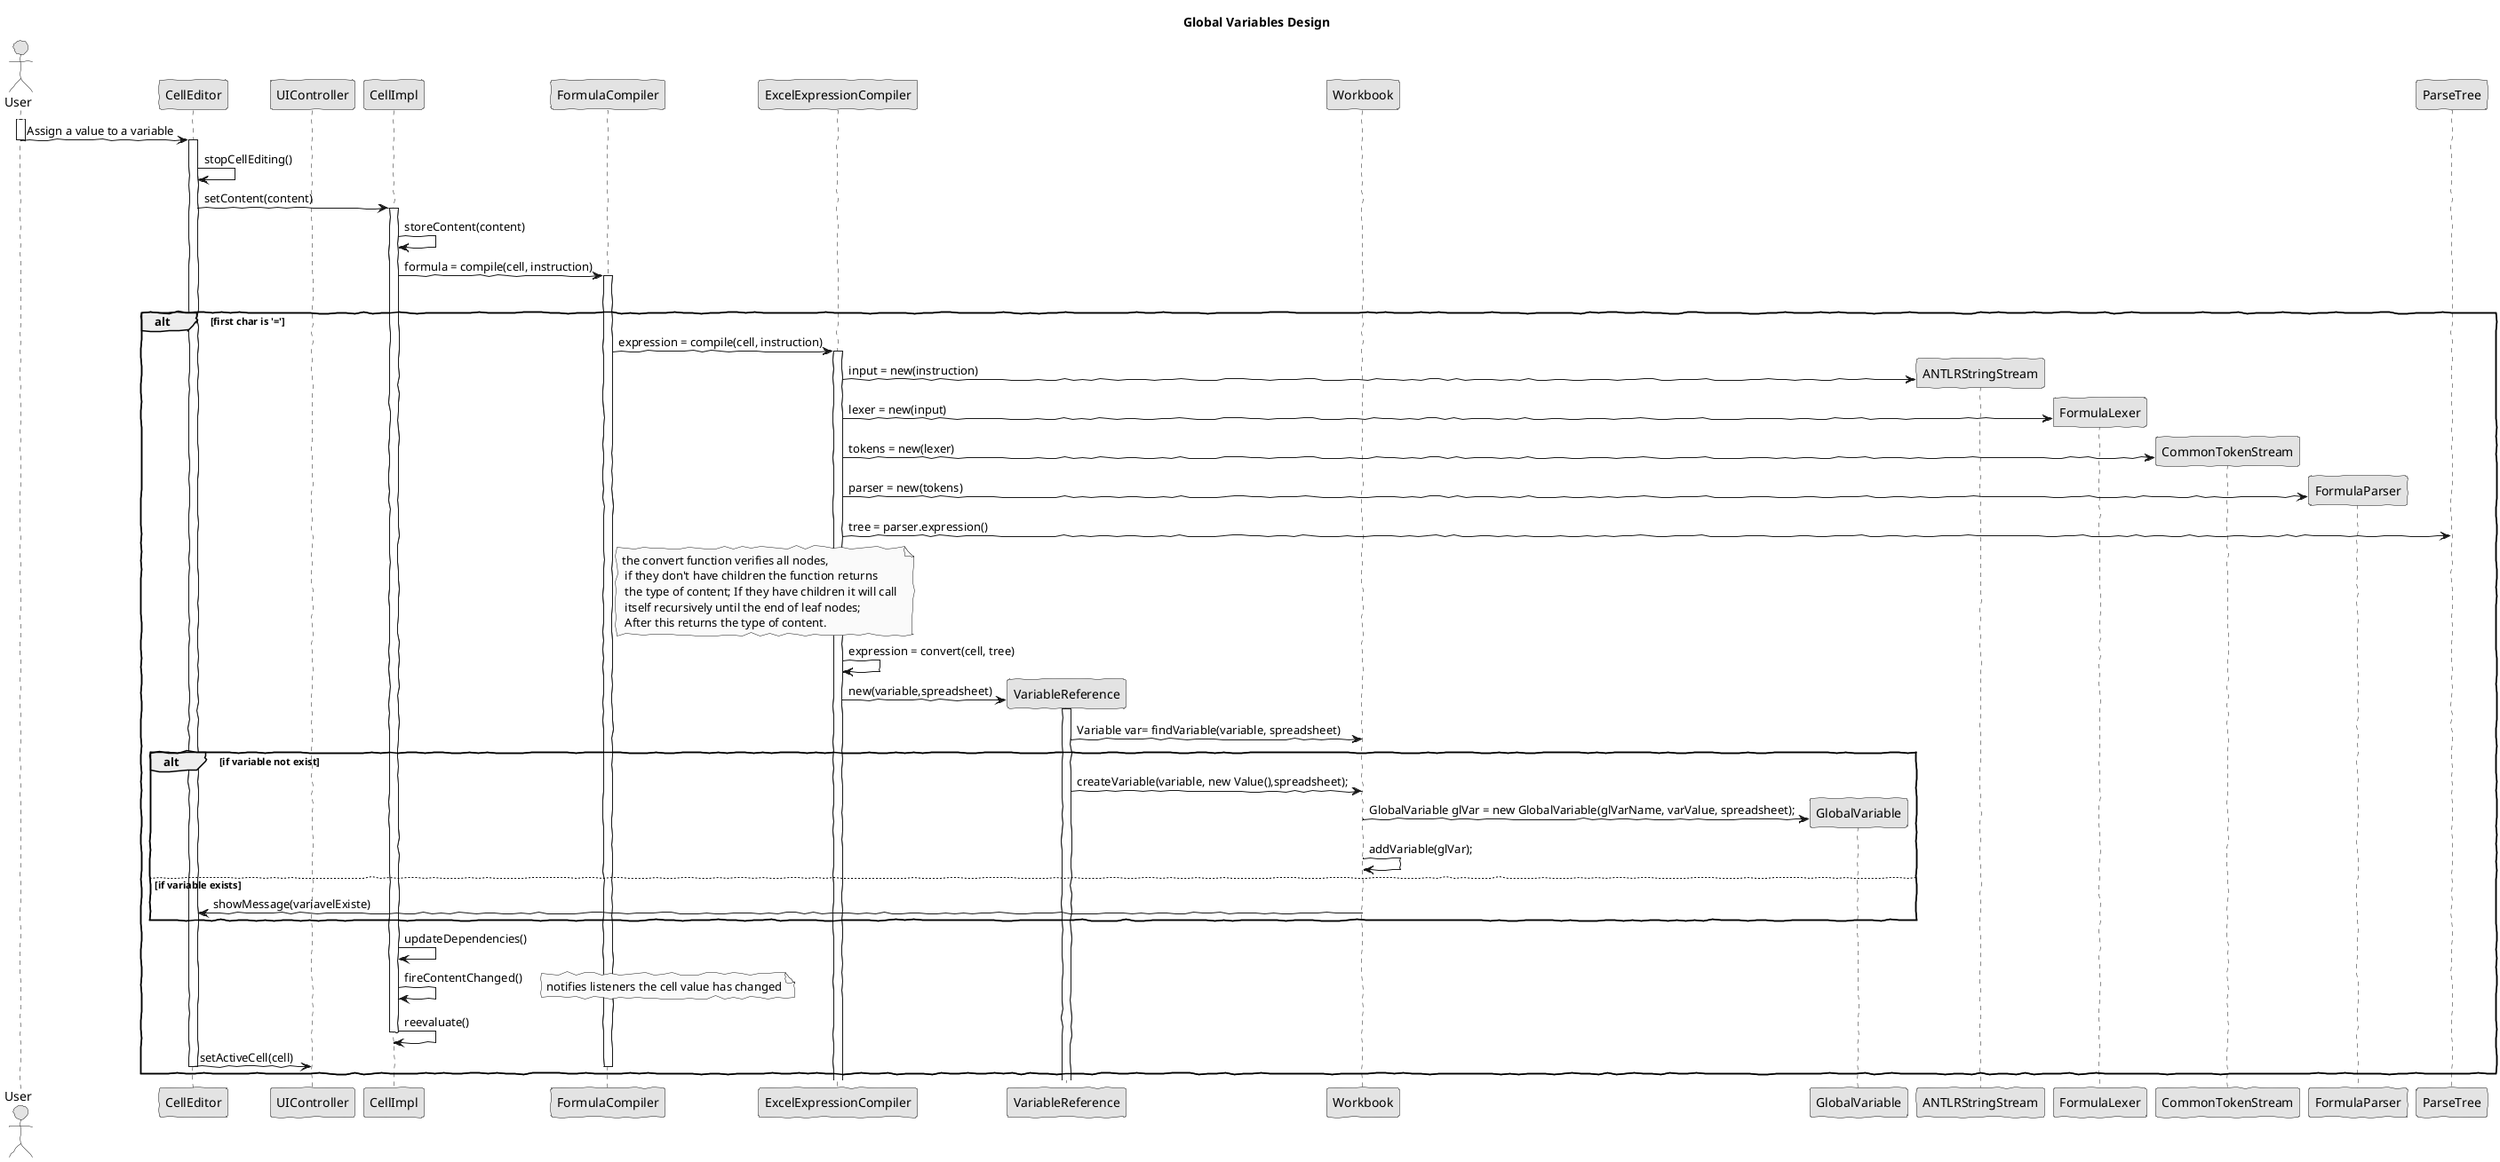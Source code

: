 @startuml lang02_02_design.png
skinparam handwritten true
skinparam monochrome true
skinparam packageStyle rect
skinparam defaultFontName FG Virgil
skinparam shadowing false

title Global Variables Design

actor User
participant "CellEditor" as UICE
participant "UIController" as UICTRL
participant "CellImpl" as CI
participant "FormulaCompiler" as FC
participant "ExcelExpressionCompiler" as EXCEL
participant "VariableReference" as VARREF
participant "Workbook" as WORKB
participant "GlobalVariable" as GLVAR
participant "ANTLRStringStream" as ANT
participant "FormulaLexer" as LEX
participant "CommonTokenStream" as CTS
participant "FormulaParser" as PARS
participant "ParseTree" as TREE


activate User
User ->UICE : Assign a value to a variable
deactivate User

activate UICE

UICE ->UICE : stopCellEditing()
UICE ->CI : setContent(content)

activate CI
CI -> CI : storeContent(content)
CI -> FC : formula = compile(cell, instruction)

activate FC
	loop for each ExpressionCompiler
	alt first char is '='
	FC -> EXCEL : expression = compile(cell, instruction)
	create ANT
	activate EXCEL
	EXCEL -> ANT : input = new(instruction)
	create LEX
	EXCEL -> LEX : lexer = new(input)
	create CTS
	EXCEL -> CTS : tokens = new(lexer)
	create PARS
	EXCEL -> PARS : parser = new(tokens)
	EXCEL -> TREE : tree = parser.expression()
	note right of FC : the convert function verifies all nodes,\n if they don't have children the function returns\n the type of content; If they have children it will call \n itself recursively until the end of leaf nodes;\n After this returns the type of content.
	EXCEL -> EXCEL : expression = convert(cell, tree)

	create VARREF
	EXCEL ->VARREF : new(variable,spreadsheet)

	activate VARREF
	VARREF ->WORKB : Variable var= findVariable(variable, spreadsheet)

	 alt if variable not exist
	 VARREF ->WORKB : createVariable(variable, new Value(),spreadsheet);

	 create GLVAR
     WORKB ->GLVAR : 	GlobalVariable glVar = new GlobalVariable(glVarName, varValue, spreadsheet);
	 WORKB -> WORKB : addVariable(glVar);

	else if variable exists
	WORKB -> UICE : showMessage(variavelExiste)
	end

    CI -> CI : updateDependencies()
	CI -> CI : fireContentChanged()
	note right : notifies listeners the cell value has changed
	CI -> CI : reevaluate()
	deactivate CI

	UICE->UICTRL : setActiveCell(cell)
	deactivate UICE
    deactivate FC
	deactivate CI

end

@enduml